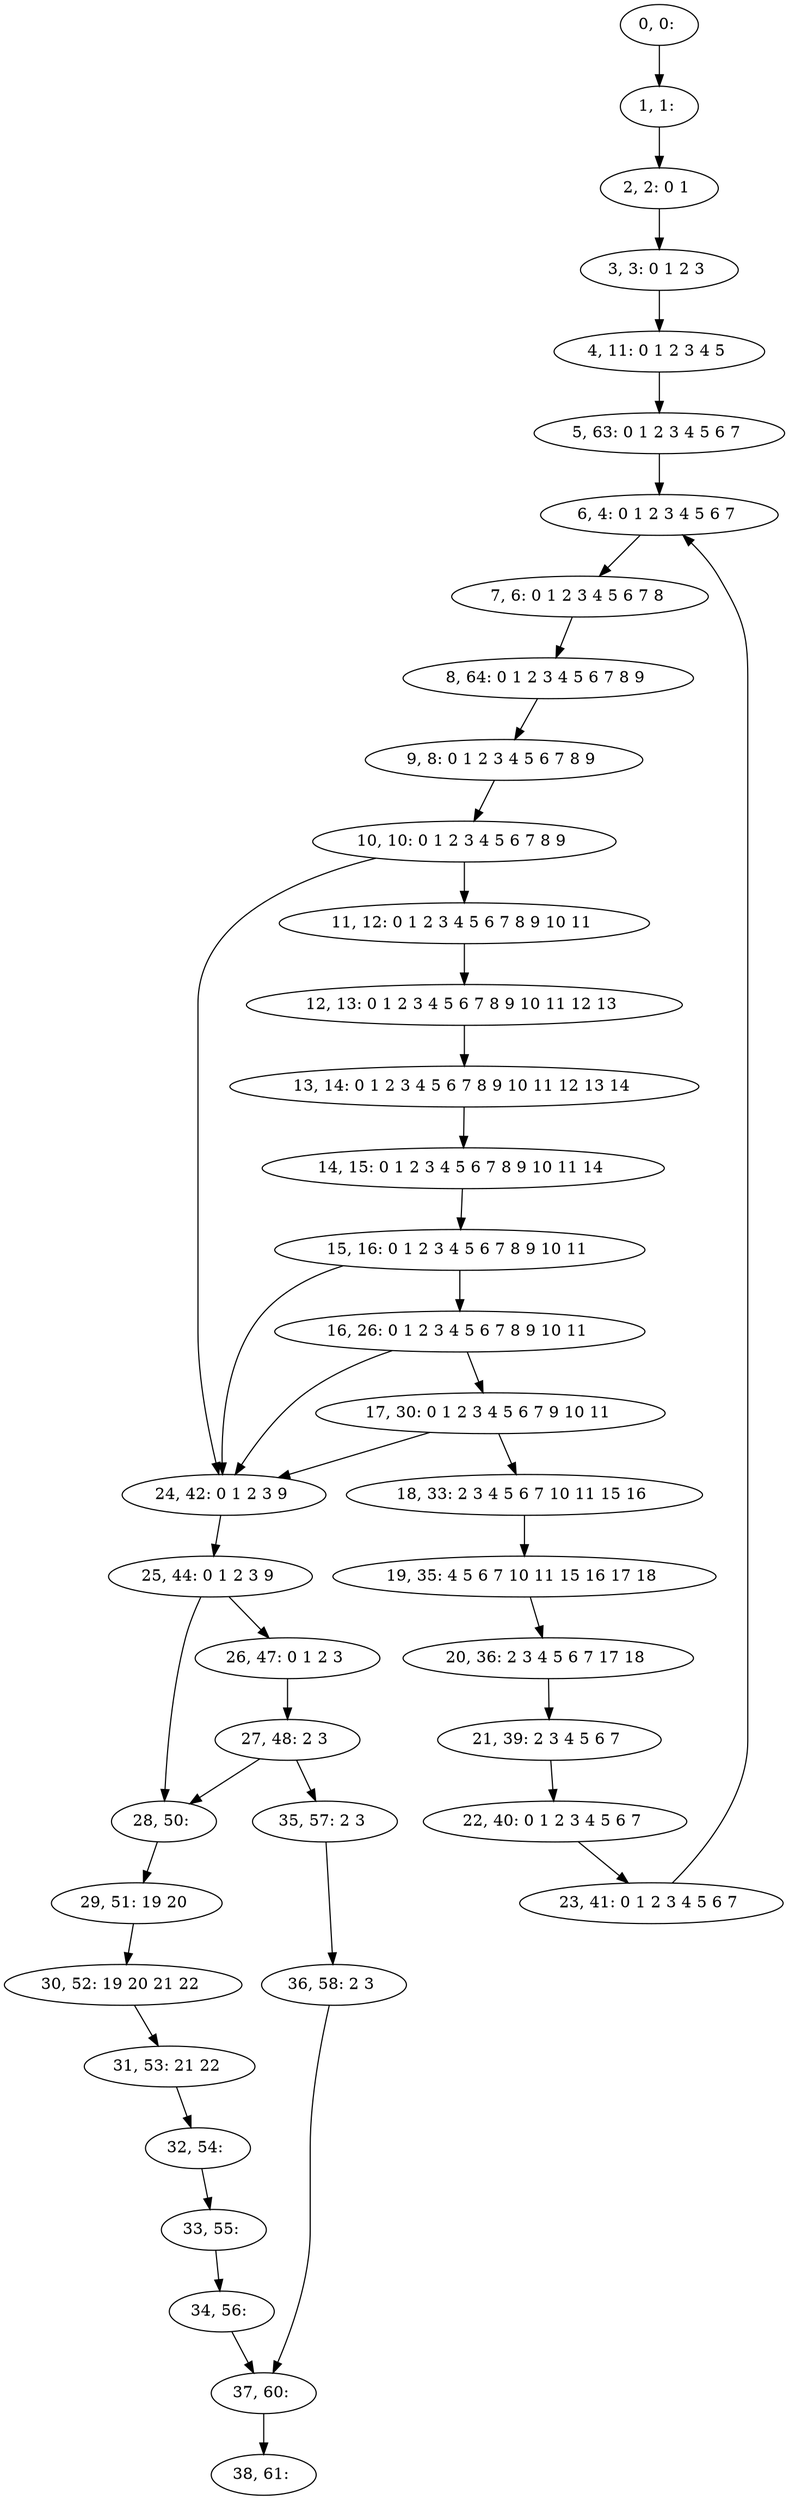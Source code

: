 digraph G {
0[label="0, 0: "];
1[label="1, 1: "];
2[label="2, 2: 0 1 "];
3[label="3, 3: 0 1 2 3 "];
4[label="4, 11: 0 1 2 3 4 5 "];
5[label="5, 63: 0 1 2 3 4 5 6 7 "];
6[label="6, 4: 0 1 2 3 4 5 6 7 "];
7[label="7, 6: 0 1 2 3 4 5 6 7 8 "];
8[label="8, 64: 0 1 2 3 4 5 6 7 8 9 "];
9[label="9, 8: 0 1 2 3 4 5 6 7 8 9 "];
10[label="10, 10: 0 1 2 3 4 5 6 7 8 9 "];
11[label="11, 12: 0 1 2 3 4 5 6 7 8 9 10 11 "];
12[label="12, 13: 0 1 2 3 4 5 6 7 8 9 10 11 12 13 "];
13[label="13, 14: 0 1 2 3 4 5 6 7 8 9 10 11 12 13 14 "];
14[label="14, 15: 0 1 2 3 4 5 6 7 8 9 10 11 14 "];
15[label="15, 16: 0 1 2 3 4 5 6 7 8 9 10 11 "];
16[label="16, 26: 0 1 2 3 4 5 6 7 8 9 10 11 "];
17[label="17, 30: 0 1 2 3 4 5 6 7 9 10 11 "];
18[label="18, 33: 2 3 4 5 6 7 10 11 15 16 "];
19[label="19, 35: 4 5 6 7 10 11 15 16 17 18 "];
20[label="20, 36: 2 3 4 5 6 7 17 18 "];
21[label="21, 39: 2 3 4 5 6 7 "];
22[label="22, 40: 0 1 2 3 4 5 6 7 "];
23[label="23, 41: 0 1 2 3 4 5 6 7 "];
24[label="24, 42: 0 1 2 3 9 "];
25[label="25, 44: 0 1 2 3 9 "];
26[label="26, 47: 0 1 2 3 "];
27[label="27, 48: 2 3 "];
28[label="28, 50: "];
29[label="29, 51: 19 20 "];
30[label="30, 52: 19 20 21 22 "];
31[label="31, 53: 21 22 "];
32[label="32, 54: "];
33[label="33, 55: "];
34[label="34, 56: "];
35[label="35, 57: 2 3 "];
36[label="36, 58: 2 3 "];
37[label="37, 60: "];
38[label="38, 61: "];
0->1 ;
1->2 ;
2->3 ;
3->4 ;
4->5 ;
5->6 ;
6->7 ;
7->8 ;
8->9 ;
9->10 ;
10->11 ;
10->24 ;
11->12 ;
12->13 ;
13->14 ;
14->15 ;
15->16 ;
15->24 ;
16->17 ;
16->24 ;
17->18 ;
17->24 ;
18->19 ;
19->20 ;
20->21 ;
21->22 ;
22->23 ;
23->6 ;
24->25 ;
25->26 ;
25->28 ;
26->27 ;
27->28 ;
27->35 ;
28->29 ;
29->30 ;
30->31 ;
31->32 ;
32->33 ;
33->34 ;
34->37 ;
35->36 ;
36->37 ;
37->38 ;
}

